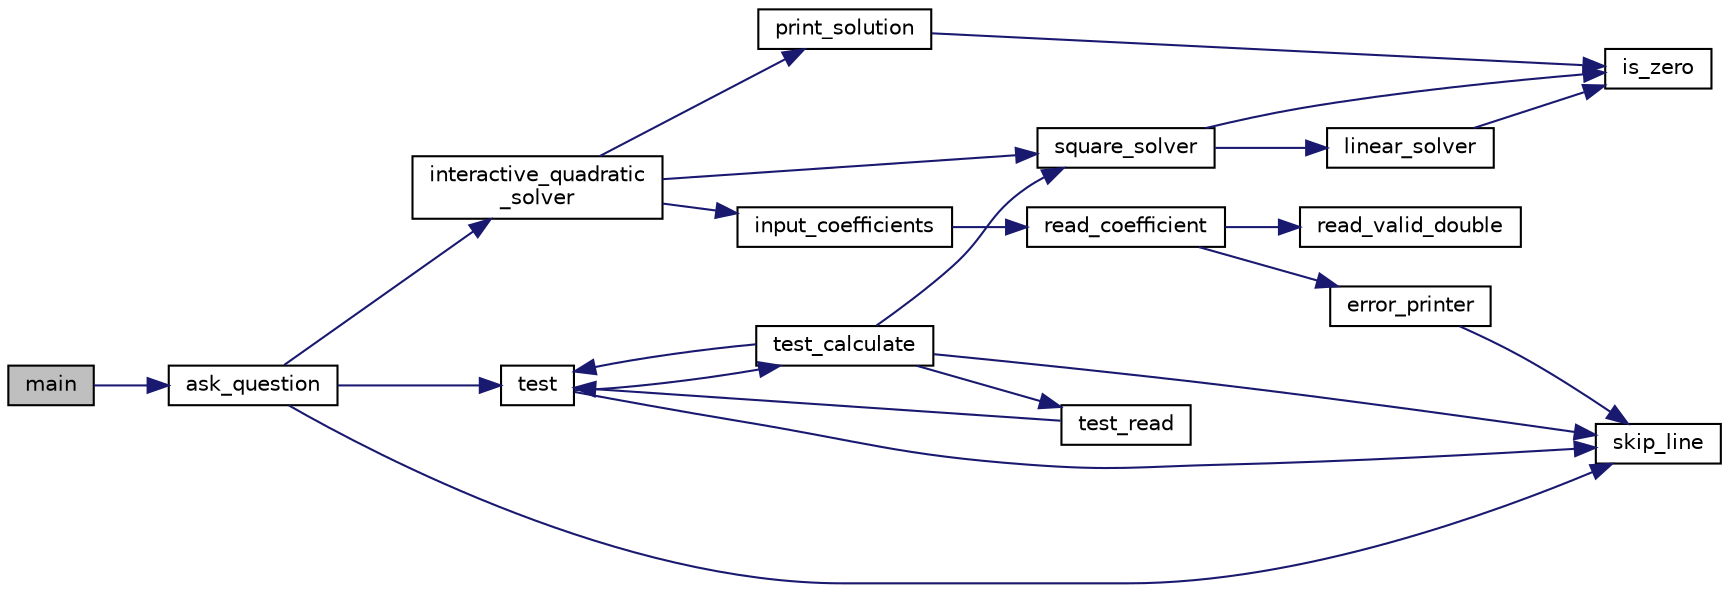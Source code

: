 digraph "main"
{
 // LATEX_PDF_SIZE
  edge [fontname="Helvetica",fontsize="10",labelfontname="Helvetica",labelfontsize="10"];
  node [fontname="Helvetica",fontsize="10",shape=record];
  rankdir="LR";
  Node1 [label="main",height=0.2,width=0.4,color="black", fillcolor="grey75", style="filled", fontcolor="black",tooltip=" "];
  Node1 -> Node2 [color="midnightblue",fontsize="10",style="solid",fontname="Helvetica"];
  Node2 [label="ask_question",height=0.2,width=0.4,color="black", fillcolor="white", style="filled",URL="$question_8cpp.html#af6443c5cdc58add0acbd366aa410139a",tooltip=" "];
  Node2 -> Node3 [color="midnightblue",fontsize="10",style="solid",fontname="Helvetica"];
  Node3 [label="interactive_quadratic\l_solver",height=0.2,width=0.4,color="black", fillcolor="white", style="filled",URL="$question_8cpp.html#a02f6a66242172ced5e7694a59c5c7f63",tooltip=" "];
  Node3 -> Node4 [color="midnightblue",fontsize="10",style="solid",fontname="Helvetica"];
  Node4 [label="input_coefficients",height=0.2,width=0.4,color="black", fillcolor="white", style="filled",URL="$read__print_8cpp.html#a8fabb6bc4005e0a964b5f00211f6b45a",tooltip=" "];
  Node4 -> Node5 [color="midnightblue",fontsize="10",style="solid",fontname="Helvetica"];
  Node5 [label="read_coefficient",height=0.2,width=0.4,color="black", fillcolor="white", style="filled",URL="$read__print_8cpp.html#a32e0ba446aec3661b7a7e6ca8e06c088",tooltip=" "];
  Node5 -> Node6 [color="midnightblue",fontsize="10",style="solid",fontname="Helvetica"];
  Node6 [label="error_printer",height=0.2,width=0.4,color="black", fillcolor="white", style="filled",URL="$error_8cpp.html#a12e2b8237677e38e9dfeb4f6e86154f5",tooltip=" "];
  Node6 -> Node7 [color="midnightblue",fontsize="10",style="solid",fontname="Helvetica"];
  Node7 [label="skip_line",height=0.2,width=0.4,color="black", fillcolor="white", style="filled",URL="$read__print_8cpp.html#a414daf603ed0764e620c131477f3716e",tooltip=" "];
  Node5 -> Node8 [color="midnightblue",fontsize="10",style="solid",fontname="Helvetica"];
  Node8 [label="read_valid_double",height=0.2,width=0.4,color="black", fillcolor="white", style="filled",URL="$read__print_8cpp.html#afe983e3d4358ebbb20b10645caf9f2a3",tooltip=" "];
  Node3 -> Node9 [color="midnightblue",fontsize="10",style="solid",fontname="Helvetica"];
  Node9 [label="print_solution",height=0.2,width=0.4,color="black", fillcolor="white", style="filled",URL="$read__print_8cpp.html#a38dbfacccb0dd11c32685c7573127a9f",tooltip=" "];
  Node9 -> Node10 [color="midnightblue",fontsize="10",style="solid",fontname="Helvetica"];
  Node10 [label="is_zero",height=0.2,width=0.4,color="black", fillcolor="white", style="filled",URL="$solver_8cpp.html#a5f362d0ded3cfb385be07e61a70d41cf",tooltip=" "];
  Node3 -> Node11 [color="midnightblue",fontsize="10",style="solid",fontname="Helvetica"];
  Node11 [label="square_solver",height=0.2,width=0.4,color="black", fillcolor="white", style="filled",URL="$solver_8cpp.html#a677cad337c0dc50f5e67b3a3b9988dfe",tooltip=" "];
  Node11 -> Node10 [color="midnightblue",fontsize="10",style="solid",fontname="Helvetica"];
  Node11 -> Node12 [color="midnightblue",fontsize="10",style="solid",fontname="Helvetica"];
  Node12 [label="linear_solver",height=0.2,width=0.4,color="black", fillcolor="white", style="filled",URL="$solver_8cpp.html#aefb4bc300b8ba34c80ead6b6fcfbfe14",tooltip=" "];
  Node12 -> Node10 [color="midnightblue",fontsize="10",style="solid",fontname="Helvetica"];
  Node2 -> Node7 [color="midnightblue",fontsize="10",style="solid",fontname="Helvetica"];
  Node2 -> Node13 [color="midnightblue",fontsize="10",style="solid",fontname="Helvetica"];
  Node13 [label="test",height=0.2,width=0.4,color="black", fillcolor="white", style="filled",URL="$question_8cpp.html#a6e67cad071846f1142f8ef33043c4fc4",tooltip=" "];
  Node13 -> Node7 [color="midnightblue",fontsize="10",style="solid",fontname="Helvetica"];
  Node13 -> Node14 [color="midnightblue",fontsize="10",style="solid",fontname="Helvetica"];
  Node14 [label="test_calculate",height=0.2,width=0.4,color="black", fillcolor="white", style="filled",URL="$squaresolver_8hpp.html#a1dd80a1428e6a8704bf5ad81f5055357",tooltip=" "];
  Node14 -> Node7 [color="midnightblue",fontsize="10",style="solid",fontname="Helvetica"];
  Node14 -> Node11 [color="midnightblue",fontsize="10",style="solid",fontname="Helvetica"];
  Node14 -> Node13 [color="midnightblue",fontsize="10",style="solid",fontname="Helvetica"];
  Node14 -> Node15 [color="midnightblue",fontsize="10",style="solid",fontname="Helvetica"];
  Node15 [label="test_read",height=0.2,width=0.4,color="black", fillcolor="white", style="filled",URL="$test_8cpp.html#a4f1182d69b41a2b8716433b4cd2f88bb",tooltip=" "];
  Node15 -> Node13 [color="midnightblue",fontsize="10",style="solid",fontname="Helvetica"];
}
